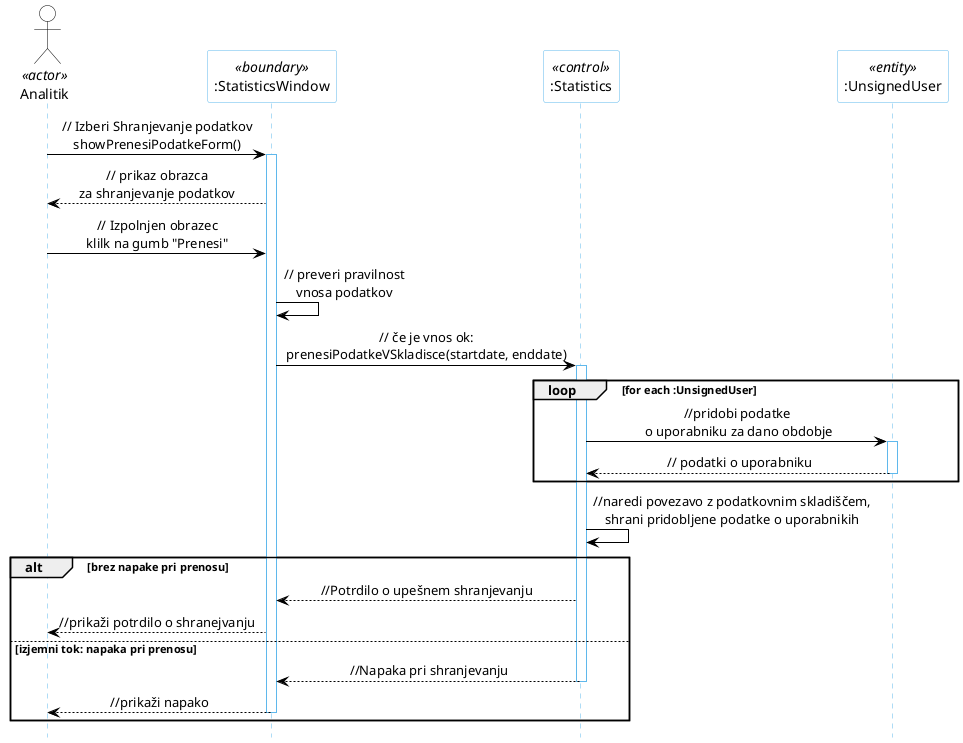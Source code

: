 @startuml urejanjeSeznamaOpravil
hide footbox

skinparam backgroundcolor transparent
skinparam defaultTextAlignment center
skinparam actorBorderColor black
skinparam actorBackgroundColor white
skinparam arrowColor black  
skinparam sequenceLifeLineBorderColor #5FB8EC
skinparam sequenceParticipantBorderColor #5FB8EC
skinparam sequenceParticipantBackgroundColor white

actor "Analitik" as anal<<actor>>
participant ":StatisticsWindow" as Vmesnik <<boundary>>
participant ":Statistics" as stat <<control>>
participant ":UnsignedUser" as uu <<entity>>



anal -> Vmesnik: // Izberi Shranjevanje podatkov\nshowPrenesiPodatkeForm()

activate Vmesnik
anal <-- Vmesnik: // prikaz obrazca\nza shranjevanje podatkov
anal -> Vmesnik: // Izpolnjen obrazec\nklilk na gumb "Prenesi"
Vmesnik -> Vmesnik: // preveri pravilnost\nvnosa podatkov
Vmesnik -> stat: // če je vnos ok:\nprenesiPodatkeVSkladisce(startdate, enddate)
activate stat
loop for each :UnsignedUser
stat -> uu: //pridobi podatke\n o uporabniku za dano obdobje
activate uu
uu --> stat:// podatki o uporabniku
deactivate uu
end
stat ->stat: //naredi povezavo z podatkovnim skladiščem,\nshrani pridobljene podatke o uporabnikih

alt brez napake pri prenosu

Vmesnik <-- stat: //Potrdilo o upešnem shranjevanju
anal <-- Vmesnik: //prikaži potrdilo o shranejvanju
else izjemni tok: napaka pri prenosu
Vmesnik <-- stat: //Napaka pri shranjevanju
deactivate stat
anal <-- Vmesnik: //prikaži napako
deactivate Vmesnik
end